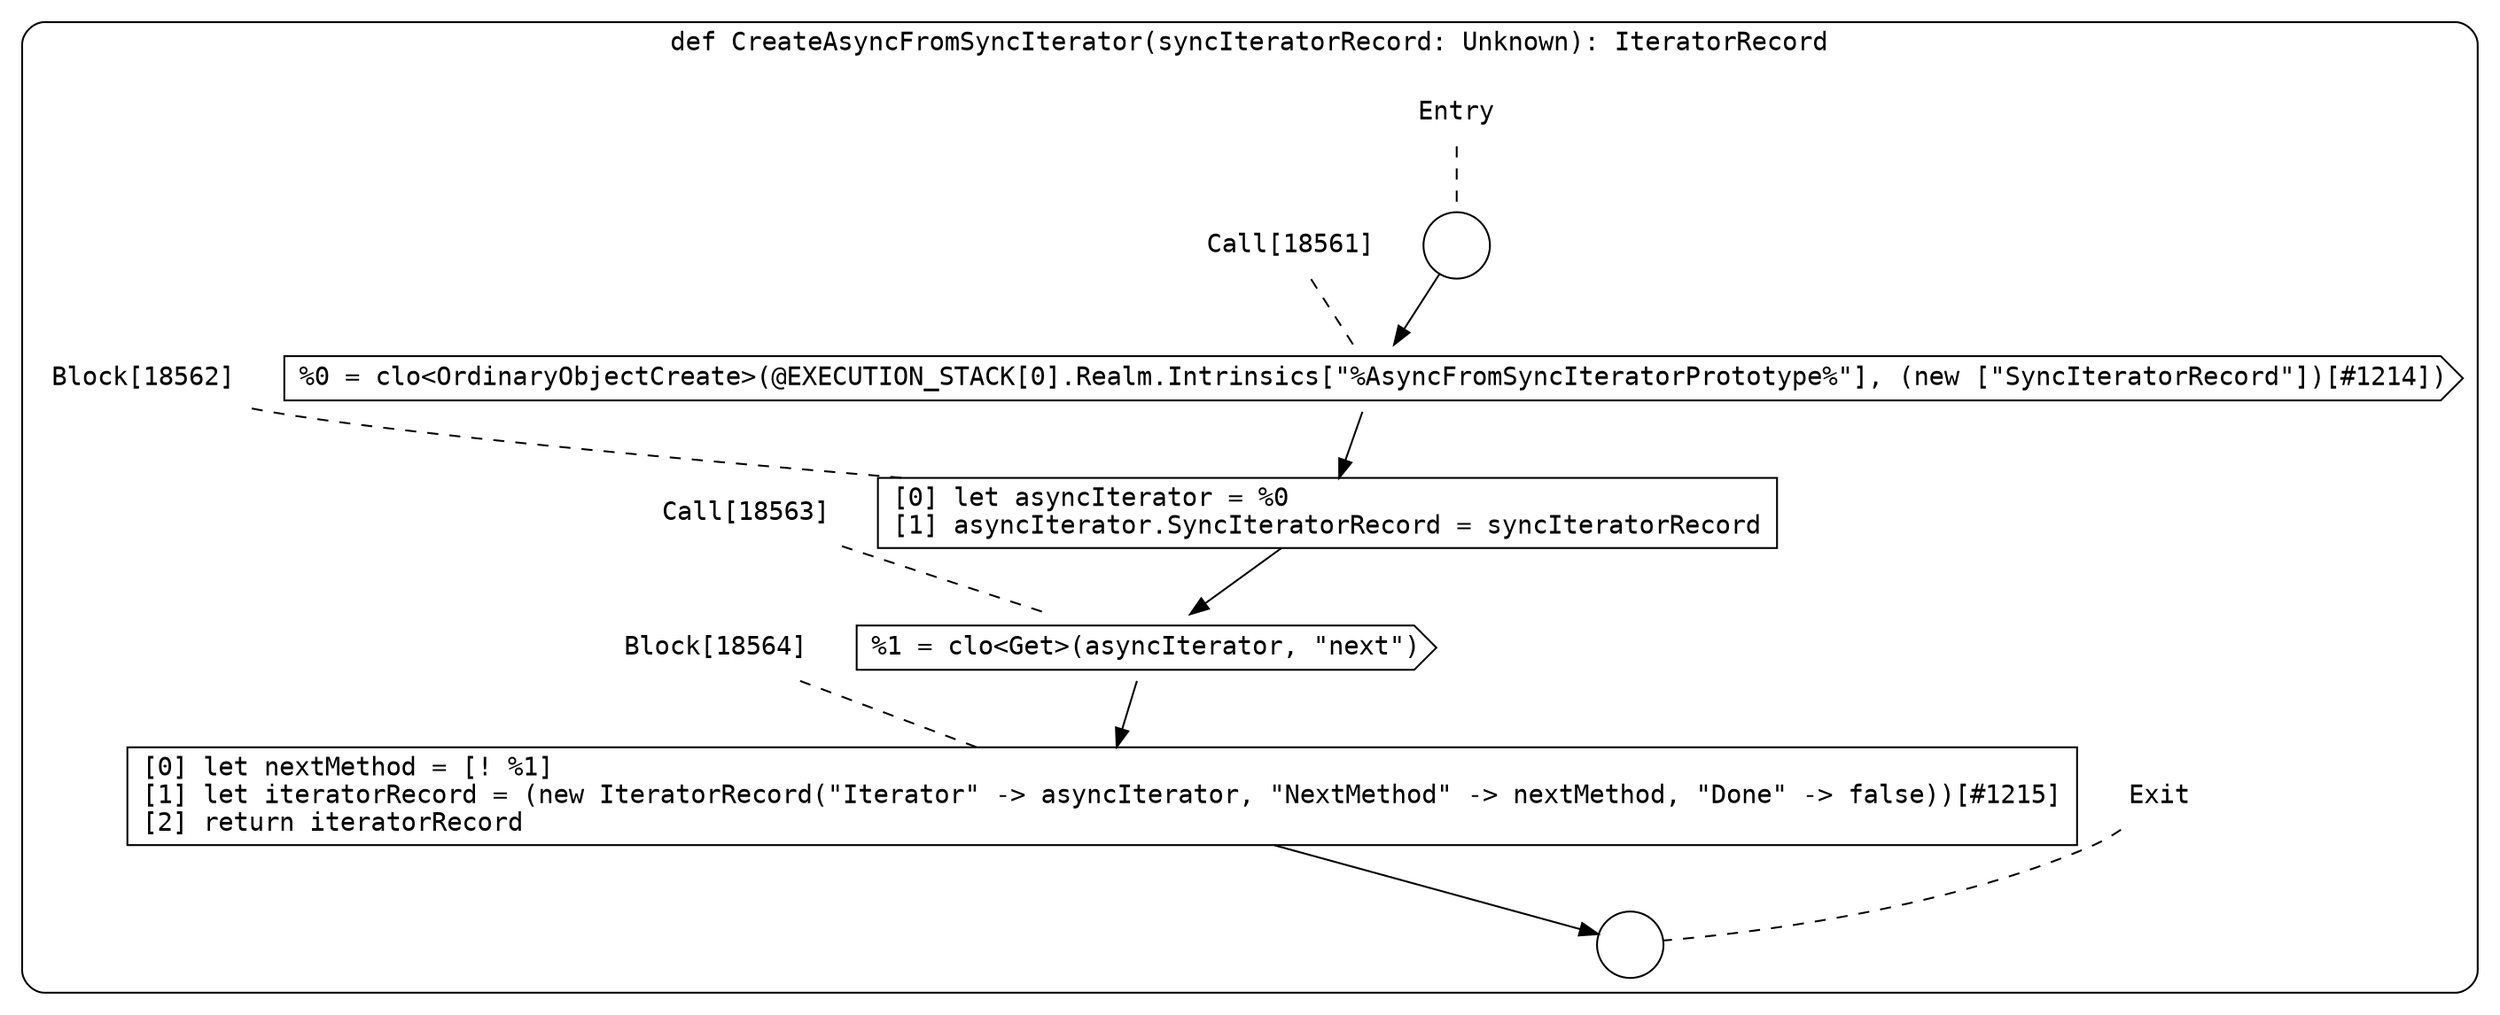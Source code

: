 digraph {
  graph [fontname = "Consolas"]
  node [fontname = "Consolas"]
  edge [fontname = "Consolas"]
  subgraph cluster2561 {
    label = "def CreateAsyncFromSyncIterator(syncIteratorRecord: Unknown): IteratorRecord"
    style = rounded
    cluster2561_entry_name [shape=none, label=<<font color="black">Entry</font>>]
    cluster2561_entry_name -> cluster2561_entry [arrowhead=none, color="black", style=dashed]
    cluster2561_entry [shape=circle label=" " color="black" fillcolor="white" style=filled]
    cluster2561_entry -> node18561 [color="black"]
    cluster2561_exit_name [shape=none, label=<<font color="black">Exit</font>>]
    cluster2561_exit_name -> cluster2561_exit [arrowhead=none, color="black", style=dashed]
    cluster2561_exit [shape=circle label=" " color="black" fillcolor="white" style=filled]
    node18561_name [shape=none, label=<<font color="black">Call[18561]</font>>]
    node18561_name -> node18561 [arrowhead=none, color="black", style=dashed]
    node18561 [shape=cds, label=<<font color="black">%0 = clo&lt;OrdinaryObjectCreate&gt;(@EXECUTION_STACK[0].Realm.Intrinsics[&quot;%AsyncFromSyncIteratorPrototype%&quot;], (new [&quot;SyncIteratorRecord&quot;])[#1214])</font>> color="black" fillcolor="white", style=filled]
    node18561 -> node18562 [color="black"]
    node18562_name [shape=none, label=<<font color="black">Block[18562]</font>>]
    node18562_name -> node18562 [arrowhead=none, color="black", style=dashed]
    node18562 [shape=box, label=<<font color="black">[0] let asyncIterator = %0<BR ALIGN="LEFT"/>[1] asyncIterator.SyncIteratorRecord = syncIteratorRecord<BR ALIGN="LEFT"/></font>> color="black" fillcolor="white", style=filled]
    node18562 -> node18563 [color="black"]
    node18563_name [shape=none, label=<<font color="black">Call[18563]</font>>]
    node18563_name -> node18563 [arrowhead=none, color="black", style=dashed]
    node18563 [shape=cds, label=<<font color="black">%1 = clo&lt;Get&gt;(asyncIterator, &quot;next&quot;)</font>> color="black" fillcolor="white", style=filled]
    node18563 -> node18564 [color="black"]
    node18564_name [shape=none, label=<<font color="black">Block[18564]</font>>]
    node18564_name -> node18564 [arrowhead=none, color="black", style=dashed]
    node18564 [shape=box, label=<<font color="black">[0] let nextMethod = [! %1]<BR ALIGN="LEFT"/>[1] let iteratorRecord = (new IteratorRecord(&quot;Iterator&quot; -&gt; asyncIterator, &quot;NextMethod&quot; -&gt; nextMethod, &quot;Done&quot; -&gt; false))[#1215]<BR ALIGN="LEFT"/>[2] return iteratorRecord<BR ALIGN="LEFT"/></font>> color="black" fillcolor="white", style=filled]
    node18564 -> cluster2561_exit [color="black"]
  }
}